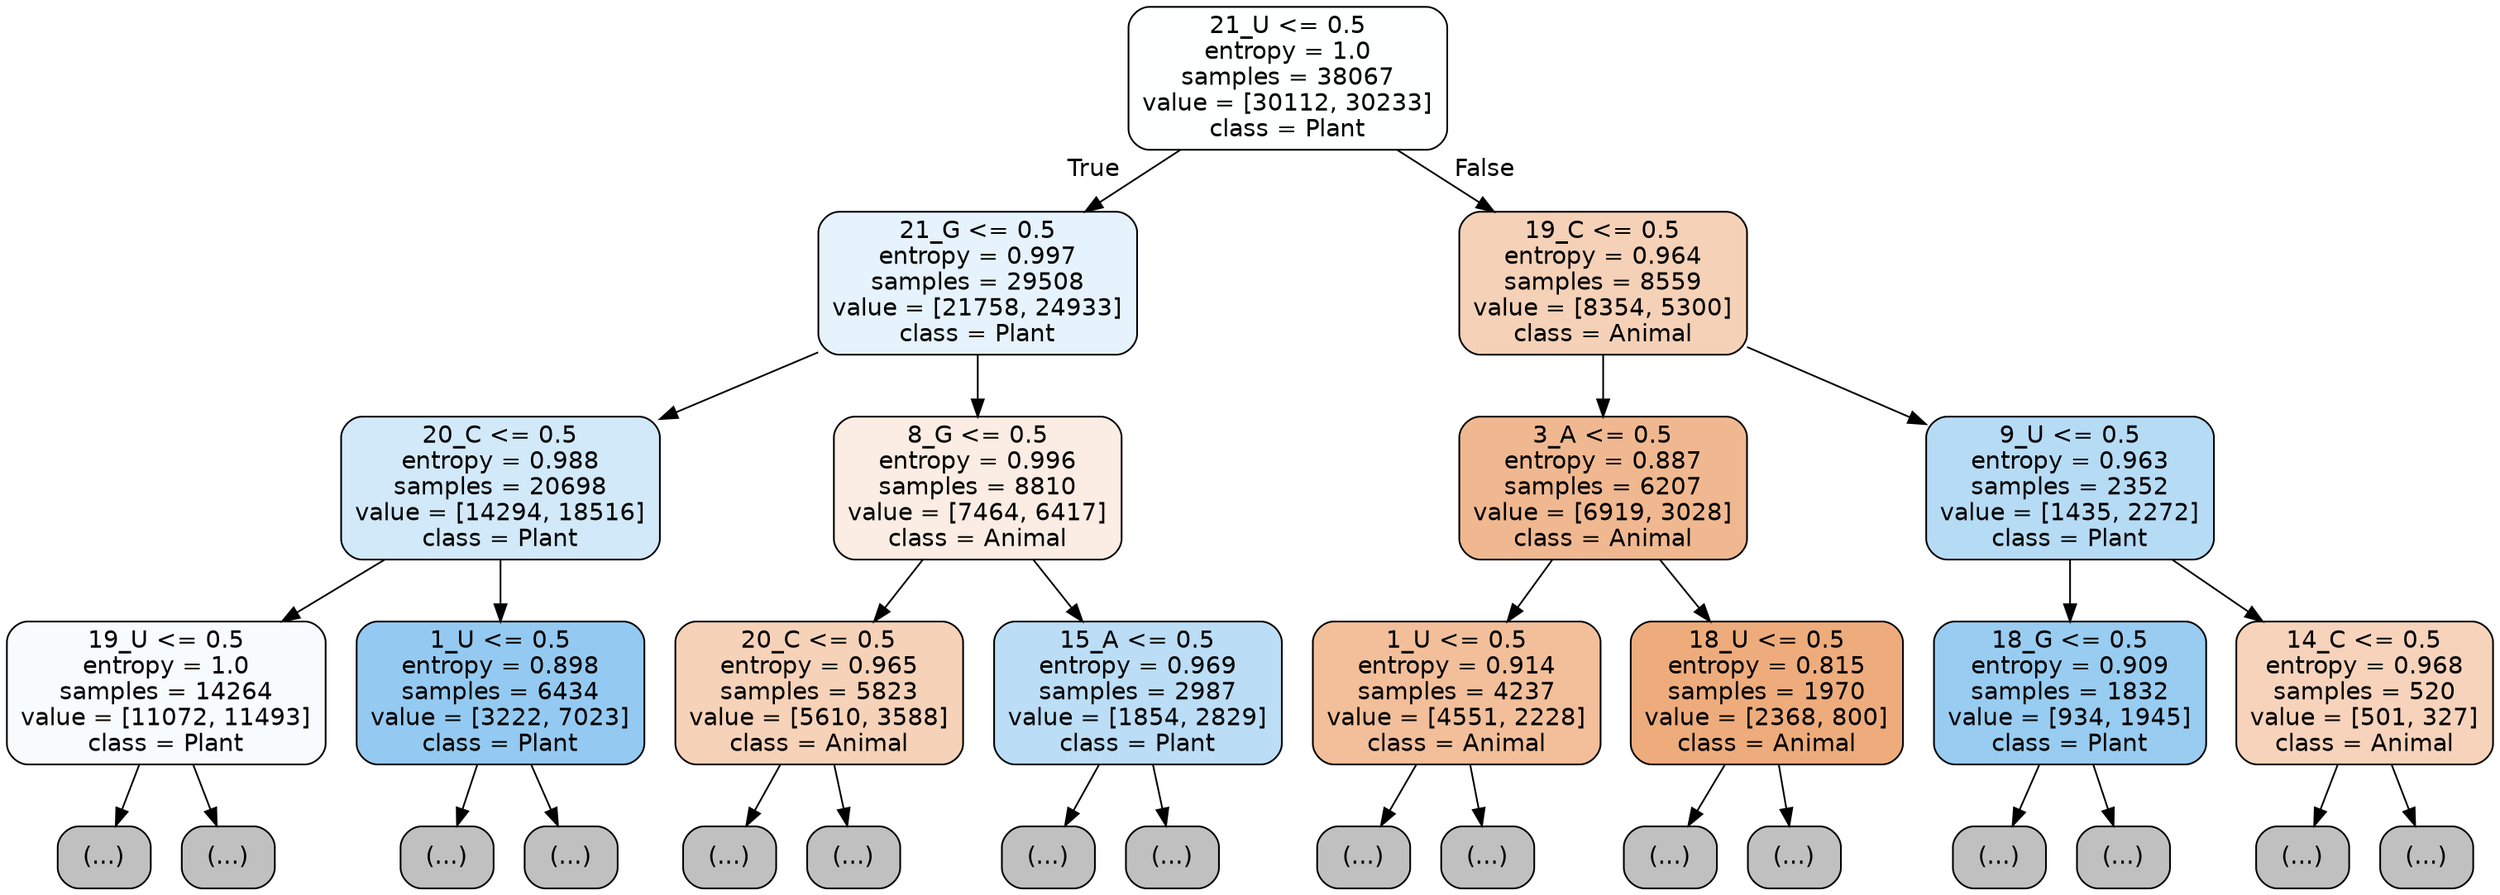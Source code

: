 digraph Tree {
node [shape=box, style="filled, rounded", color="black", fontname="helvetica"] ;
edge [fontname="helvetica"] ;
0 [label="21_U <= 0.5\nentropy = 1.0\nsamples = 38067\nvalue = [30112, 30233]\nclass = Plant", fillcolor="#feffff"] ;
1 [label="21_G <= 0.5\nentropy = 0.997\nsamples = 29508\nvalue = [21758, 24933]\nclass = Plant", fillcolor="#e6f3fc"] ;
0 -> 1 [labeldistance=2.5, labelangle=45, headlabel="True"] ;
2 [label="20_C <= 0.5\nentropy = 0.988\nsamples = 20698\nvalue = [14294, 18516]\nclass = Plant", fillcolor="#d2e9f9"] ;
1 -> 2 ;
3 [label="19_U <= 0.5\nentropy = 1.0\nsamples = 14264\nvalue = [11072, 11493]\nclass = Plant", fillcolor="#f8fbfe"] ;
2 -> 3 ;
4 [label="(...)", fillcolor="#C0C0C0"] ;
3 -> 4 ;
5487 [label="(...)", fillcolor="#C0C0C0"] ;
3 -> 5487 ;
7392 [label="1_U <= 0.5\nentropy = 0.898\nsamples = 6434\nvalue = [3222, 7023]\nclass = Plant", fillcolor="#94caf1"] ;
2 -> 7392 ;
7393 [label="(...)", fillcolor="#C0C0C0"] ;
7392 -> 7393 ;
8726 [label="(...)", fillcolor="#C0C0C0"] ;
7392 -> 8726 ;
9763 [label="8_G <= 0.5\nentropy = 0.996\nsamples = 8810\nvalue = [7464, 6417]\nclass = Animal", fillcolor="#fbede3"] ;
1 -> 9763 ;
9764 [label="20_C <= 0.5\nentropy = 0.965\nsamples = 5823\nvalue = [5610, 3588]\nclass = Animal", fillcolor="#f6d2b8"] ;
9763 -> 9764 ;
9765 [label="(...)", fillcolor="#C0C0C0"] ;
9764 -> 9765 ;
12170 [label="(...)", fillcolor="#C0C0C0"] ;
9764 -> 12170 ;
12561 [label="15_A <= 0.5\nentropy = 0.969\nsamples = 2987\nvalue = [1854, 2829]\nclass = Plant", fillcolor="#bbddf6"] ;
9763 -> 12561 ;
12562 [label="(...)", fillcolor="#C0C0C0"] ;
12561 -> 12562 ;
13345 [label="(...)", fillcolor="#C0C0C0"] ;
12561 -> 13345 ;
13622 [label="19_C <= 0.5\nentropy = 0.964\nsamples = 8559\nvalue = [8354, 5300]\nclass = Animal", fillcolor="#f5d1b7"] ;
0 -> 13622 [labeldistance=2.5, labelangle=-45, headlabel="False"] ;
13623 [label="3_A <= 0.5\nentropy = 0.887\nsamples = 6207\nvalue = [6919, 3028]\nclass = Animal", fillcolor="#f0b890"] ;
13622 -> 13623 ;
13624 [label="1_U <= 0.5\nentropy = 0.914\nsamples = 4237\nvalue = [4551, 2228]\nclass = Animal", fillcolor="#f2bf9a"] ;
13623 -> 13624 ;
13625 [label="(...)", fillcolor="#C0C0C0"] ;
13624 -> 13625 ;
14660 [label="(...)", fillcolor="#C0C0C0"] ;
13624 -> 14660 ;
15643 [label="18_U <= 0.5\nentropy = 0.815\nsamples = 1970\nvalue = [2368, 800]\nclass = Animal", fillcolor="#eeac7c"] ;
13623 -> 15643 ;
15644 [label="(...)", fillcolor="#C0C0C0"] ;
15643 -> 15644 ;
16203 [label="(...)", fillcolor="#C0C0C0"] ;
15643 -> 16203 ;
16402 [label="9_U <= 0.5\nentropy = 0.963\nsamples = 2352\nvalue = [1435, 2272]\nclass = Plant", fillcolor="#b6dbf5"] ;
13622 -> 16402 ;
16403 [label="18_G <= 0.5\nentropy = 0.909\nsamples = 1832\nvalue = [934, 1945]\nclass = Plant", fillcolor="#98ccf1"] ;
16402 -> 16403 ;
16404 [label="(...)", fillcolor="#C0C0C0"] ;
16403 -> 16404 ;
16915 [label="(...)", fillcolor="#C0C0C0"] ;
16403 -> 16915 ;
17056 [label="14_C <= 0.5\nentropy = 0.968\nsamples = 520\nvalue = [501, 327]\nclass = Animal", fillcolor="#f6d3ba"] ;
16402 -> 17056 ;
17057 [label="(...)", fillcolor="#C0C0C0"] ;
17056 -> 17057 ;
17274 [label="(...)", fillcolor="#C0C0C0"] ;
17056 -> 17274 ;
}
